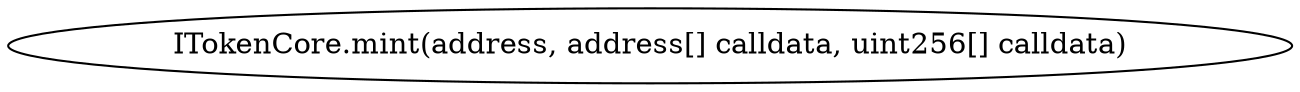 digraph "" {
	graph [bb="0,0,518.13,36"];
	node [label="\N"];
	"ITokenCore.mint(address, address[] calldata, uint256[] calldata)"	 [height=0.5,
		pos="259.06,18",
		width=7.1962];
}
digraph "" {
	graph [bb="0,0,518.13,36"];
	node [label="\N"];
	"ITokenCore.mint(address, address[] calldata, uint256[] calldata)"	 [height=0.5,
		pos="259.06,18",
		width=7.1962];
}
digraph "" {
	graph [bb="0,0,518.13,36"];
	node [label="\N"];
	"ITokenCore.mint(address, address[] calldata, uint256[] calldata)"	 [height=0.5,
		pos="259.06,18",
		width=7.1962];
}
digraph "" {
	graph [bb="0,0,518.13,36"];
	node [label="\N"];
	"ITokenCore.mint(address, address[] calldata, uint256[] calldata)"	 [height=0.5,
		pos="259.06,18",
		width=7.1962];
}
digraph "" {
	graph [bb="0,0,518.13,36"];
	node [label="\N"];
	"ITokenCore.mint(address, address[] calldata, uint256[] calldata)"	 [height=0.5,
		pos="259.06,18",
		width=7.1962];
}
